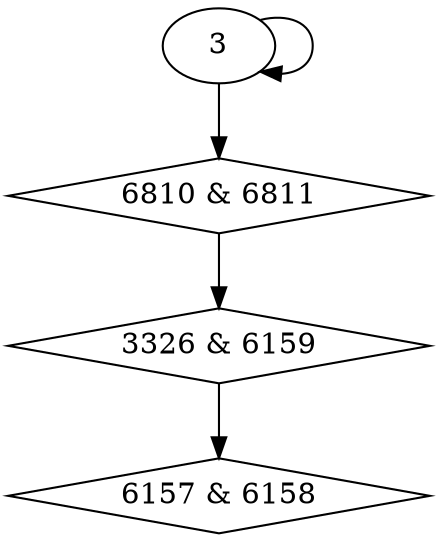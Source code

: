 digraph {
0 [label = "3326 & 6159", shape = diamond];
1 [label = "6157 & 6158", shape = diamond];
2 [label = "6810 & 6811", shape = diamond];
2 -> 0;
0 -> 1;
3 -> 2;
3 -> 3;
}
